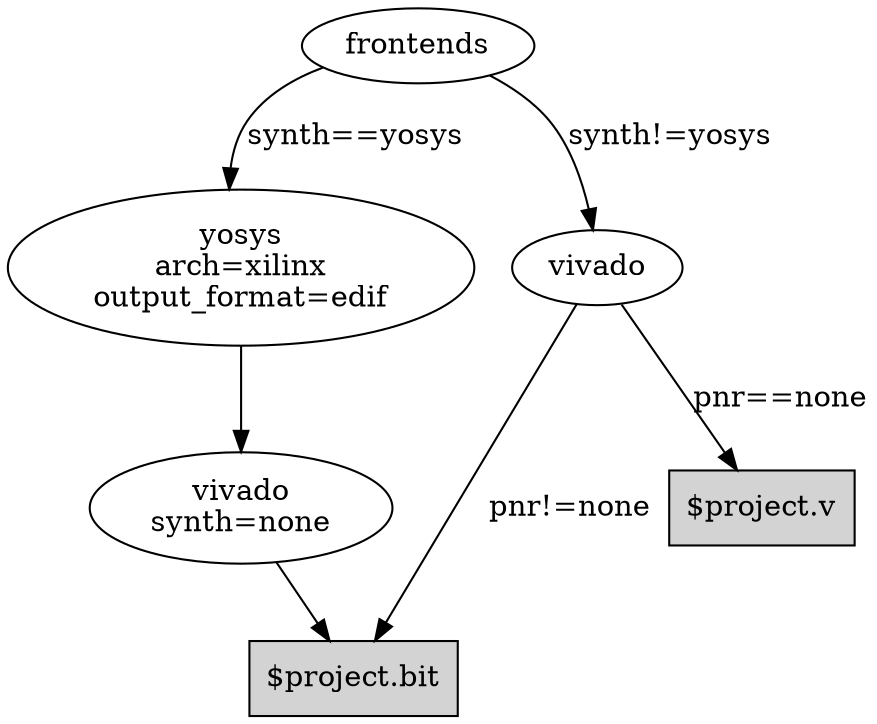 digraph G {
yosys [label="yosys\narch=xilinx\noutput_format=edif"]
vpnr [label="vivado\nsynth=none"]
"$project.bit" [shape=box,style=filled]
"$project.v" [shape=box,style=filled]
frontends -> yosys[label="synth==yosys         "];
frontends -> "vivado"[label="synth!=yosys"];
yosys -> "vpnr";
vivado -> "$project.v"[label="pnr==none"];
vivado -> "$project.bit"[label="pnr!=none"];
"vpnr" -> "$project.bit";
}
